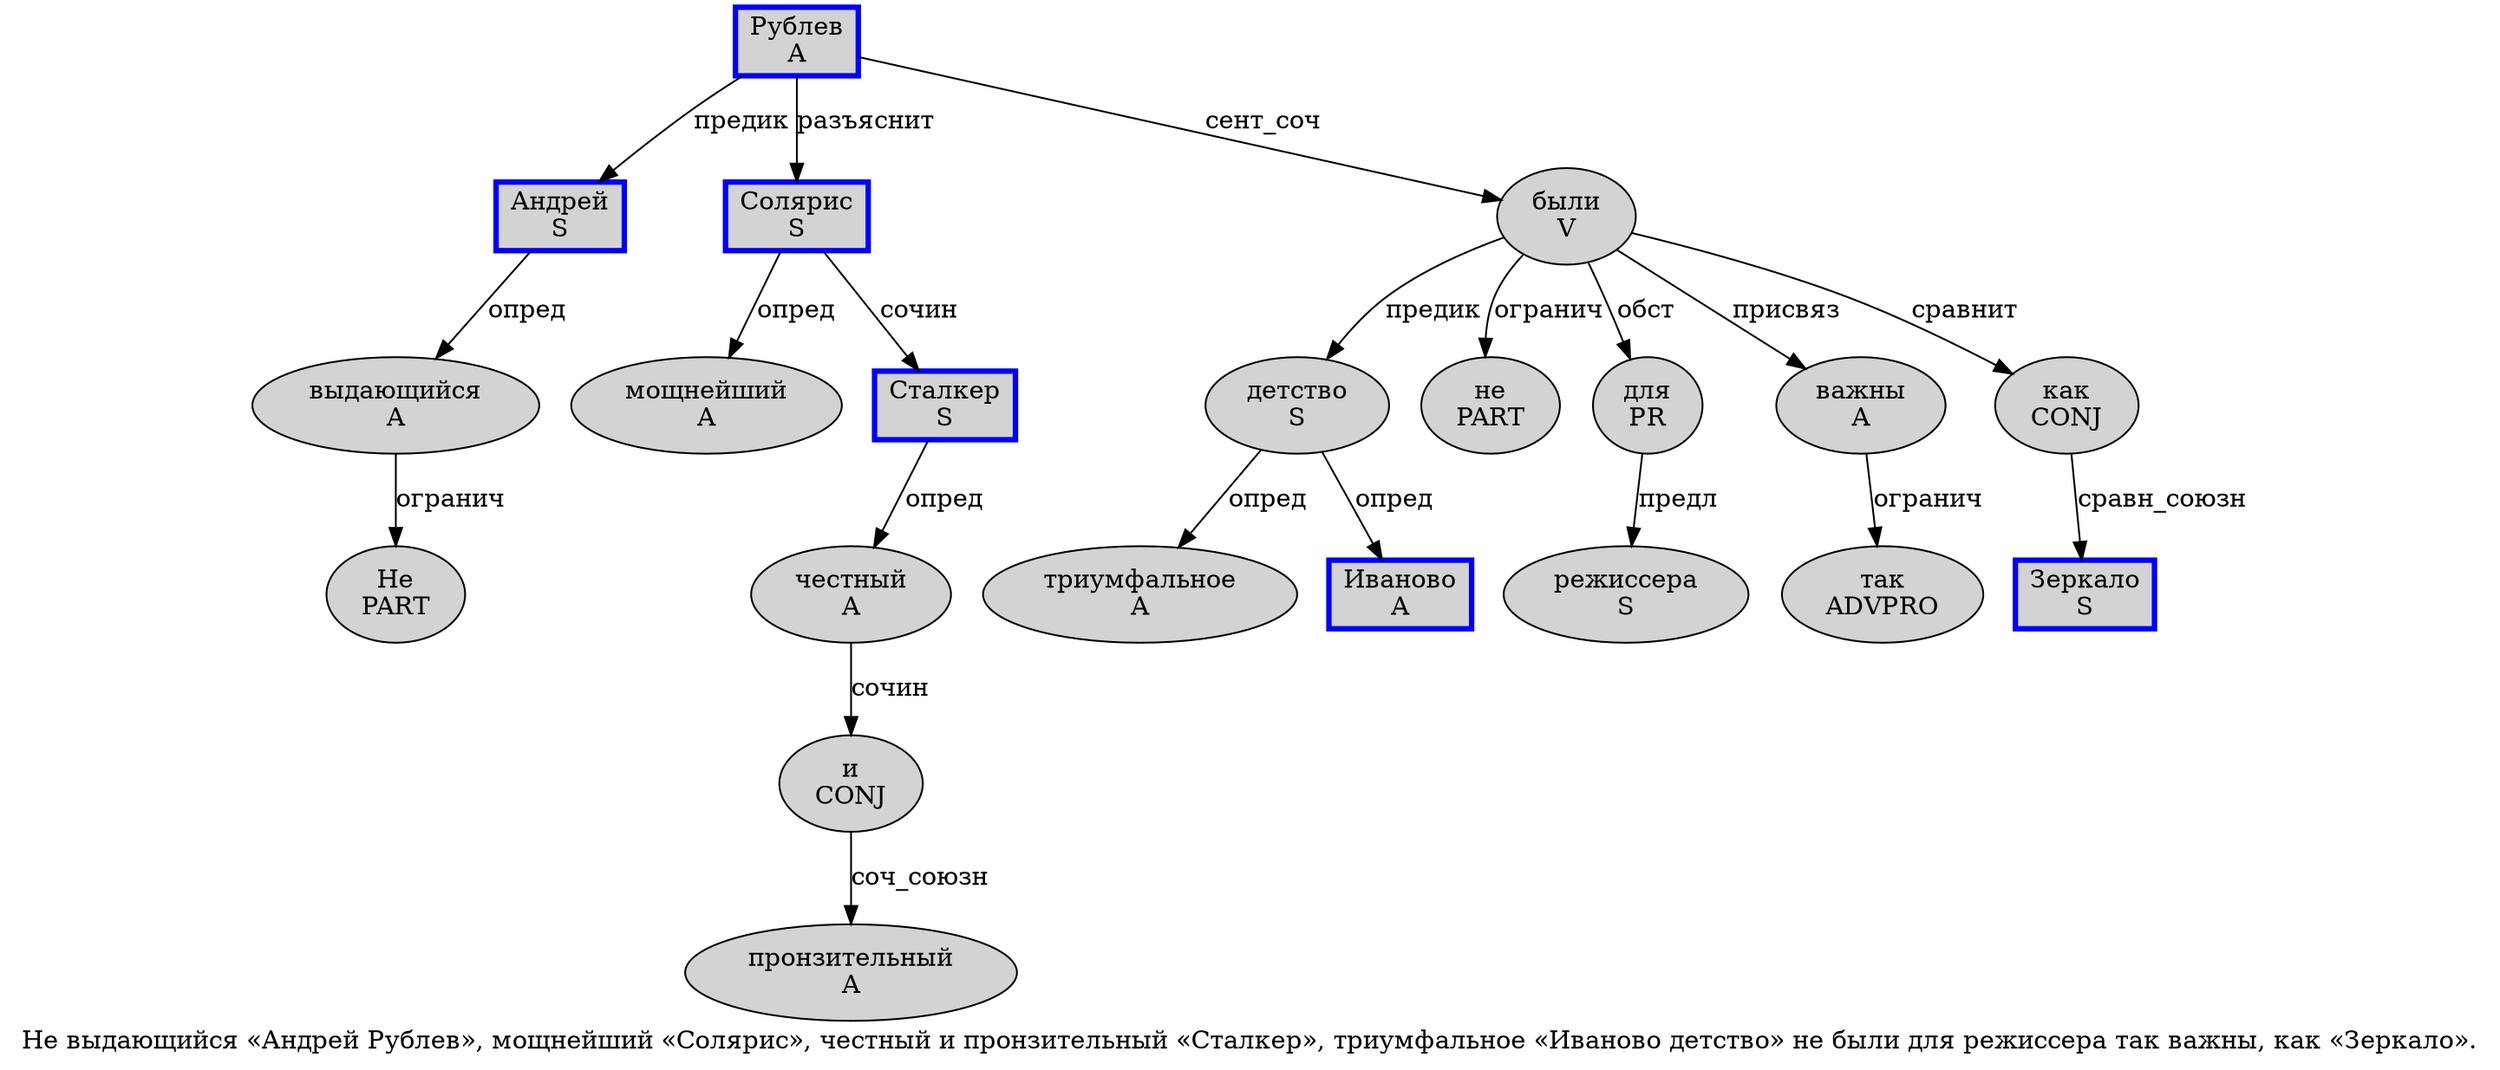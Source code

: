 digraph SENTENCE_2146 {
	graph [label="Не выдающийся «Андрей Рублев», мощнейший «Солярис», честный и пронзительный «Сталкер», триумфальное «Иваново детство» не были для режиссера так важны, как «Зеркало»."]
	node [style=filled]
		0 [label="Не
PART" color="" fillcolor=lightgray penwidth=1 shape=ellipse]
		1 [label="выдающийся
A" color="" fillcolor=lightgray penwidth=1 shape=ellipse]
		33 [label="Зеркало
S" color=blue fillcolor=lightgray penwidth=3 shape=box]
		3 [label="Андрей
S" color=blue fillcolor=lightgray penwidth=3 shape=box]
		4 [label="Рублев
A" color=blue fillcolor=lightgray penwidth=3 shape=box]
		7 [label="мощнейший
A" color="" fillcolor=lightgray penwidth=1 shape=ellipse]
		9 [label="Солярис
S" color=blue fillcolor=lightgray penwidth=3 shape=box]
		12 [label="честный
A" color="" fillcolor=lightgray penwidth=1 shape=ellipse]
		13 [label="и
CONJ" color="" fillcolor=lightgray penwidth=1 shape=ellipse]
		14 [label="пронзительный
A" color="" fillcolor=lightgray penwidth=1 shape=ellipse]
		16 [label="Сталкер
S" color=blue fillcolor=lightgray penwidth=3 shape=box]
		19 [label="триумфальное
A" color="" fillcolor=lightgray penwidth=1 shape=ellipse]
		21 [label="Иваново
A" color=blue fillcolor=lightgray penwidth=3 shape=box]
		22 [label="детство
S" color="" fillcolor=lightgray penwidth=1 shape=ellipse]
		24 [label="не
PART" color="" fillcolor=lightgray penwidth=1 shape=ellipse]
		25 [label="были
V" color="" fillcolor=lightgray penwidth=1 shape=ellipse]
		26 [label="для
PR" color="" fillcolor=lightgray penwidth=1 shape=ellipse]
		27 [label="режиссера
S" color="" fillcolor=lightgray penwidth=1 shape=ellipse]
		28 [label="так
ADVPRO" color="" fillcolor=lightgray penwidth=1 shape=ellipse]
		29 [label="важны
A" color="" fillcolor=lightgray penwidth=1 shape=ellipse]
		31 [label="как
CONJ" color="" fillcolor=lightgray penwidth=1 shape=ellipse]
			1 -> 0 [label="огранич"]
			26 -> 27 [label="предл"]
			22 -> 19 [label="опред"]
			22 -> 21 [label="опред"]
			31 -> 33 [label="сравн_союзн"]
			4 -> 3 [label="предик"]
			4 -> 9 [label="разъяснит"]
			4 -> 25 [label="сент_соч"]
			16 -> 12 [label="опред"]
			12 -> 13 [label="сочин"]
			3 -> 1 [label="опред"]
			29 -> 28 [label="огранич"]
			25 -> 22 [label="предик"]
			25 -> 24 [label="огранич"]
			25 -> 26 [label="обст"]
			25 -> 29 [label="присвяз"]
			25 -> 31 [label="сравнит"]
			13 -> 14 [label="соч_союзн"]
			9 -> 7 [label="опред"]
			9 -> 16 [label="сочин"]
}